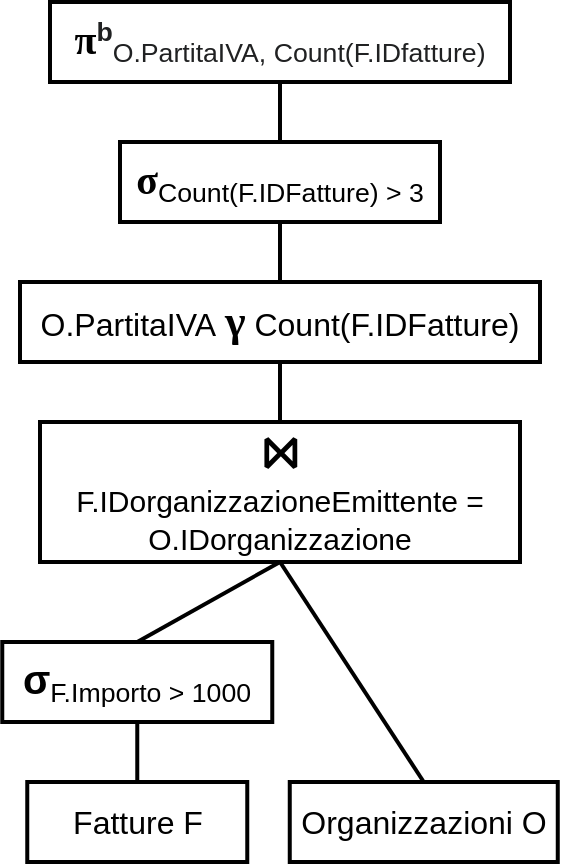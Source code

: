 <mxfile version="14.5.1" type="device"><diagram id="qYFFyWJnaQDcOtRE-jTl" name="Page-1"><mxGraphModel dx="384" dy="508" grid="1" gridSize="10" guides="1" tooltips="1" connect="1" arrows="1" fold="1" page="1" pageScale="1" pageWidth="827" pageHeight="1169" math="0" shadow="0"><root><mxCell id="0"/><mxCell id="1" parent="0"/><mxCell id="PZUl9GHtGtb_qA7qzvV7-1" value="Organizzazioni O" style="text;html=1;fillColor=none;align=center;verticalAlign=middle;whiteSpace=wrap;rounded=0;strokeColor=#000000;strokeWidth=2;fontFamily=Helvetica;fontSize=16;" parent="1" vertex="1"><mxGeometry x="394.88" y="550" width="134" height="40" as="geometry"/></mxCell><mxCell id="PZUl9GHtGtb_qA7qzvV7-2" value="Fatture F" style="text;html=1;fillColor=none;align=center;verticalAlign=middle;whiteSpace=wrap;rounded=0;strokeColor=#000000;strokeWidth=2;fontFamily=Helvetica;fontSize=16;" parent="1" vertex="1"><mxGeometry x="263.63" y="550" width="110" height="40" as="geometry"/></mxCell><mxCell id="PZUl9GHtGtb_qA7qzvV7-4" value="&lt;span style=&quot;text-align: left&quot;&gt;&lt;b&gt;&lt;font style=&quot;font-size: 20px&quot;&gt;σ&lt;/font&gt;&lt;/b&gt;&lt;sub&gt;F.Importo &amp;gt; 1000&lt;/sub&gt;&lt;/span&gt;" style="text;html=1;fillColor=none;align=center;verticalAlign=middle;whiteSpace=wrap;rounded=0;strokeColor=#000000;strokeWidth=2;fontFamily=Helvetica;fontSize=16;" parent="1" vertex="1"><mxGeometry x="251.13" y="480" width="135" height="40" as="geometry"/></mxCell><mxCell id="PZUl9GHtGtb_qA7qzvV7-6" value="" style="endArrow=none;html=1;entryX=0.5;entryY=0;entryDx=0;entryDy=0;exitX=0.5;exitY=1;exitDx=0;exitDy=0;fontFamily=Helvetica;fontSize=16;strokeWidth=2;" parent="1" source="PZUl9GHtGtb_qA7qzvV7-4" target="PZUl9GHtGtb_qA7qzvV7-2" edge="1"><mxGeometry width="50" height="50" relative="1" as="geometry"><mxPoint x="410" y="640" as="sourcePoint"/><mxPoint x="460" y="590" as="targetPoint"/></mxGeometry></mxCell><mxCell id="PZUl9GHtGtb_qA7qzvV7-7" value="&lt;span style=&quot;text-align: left&quot;&gt;&lt;font style=&quot;font-size: 22px&quot;&gt;&lt;b&gt;⨝&lt;/b&gt;&lt;/font&gt;&lt;br&gt;&lt;font style=&quot;font-size: 15px&quot;&gt;F.IDorganizzazioneEmittente = O.IDorganizzazione&lt;/font&gt;&lt;br style=&quot;font-size: 16px&quot;&gt;&lt;/span&gt;" style="text;html=1;fillColor=none;align=center;verticalAlign=middle;whiteSpace=wrap;rounded=0;strokeColor=#000000;strokeWidth=2;fontFamily=Helvetica;fontSize=16;" parent="1" vertex="1"><mxGeometry x="270" y="370" width="240" height="70" as="geometry"/></mxCell><mxCell id="PZUl9GHtGtb_qA7qzvV7-8" value="O.PartitaIVA&amp;nbsp;&lt;b&gt;&lt;font style=&quot;font-size: 22px&quot; face=&quot;Times New Roman&quot;&gt;γ&lt;/font&gt;&lt;/b&gt; Count(F.IDFatture)" style="text;html=1;fillColor=none;align=center;verticalAlign=middle;whiteSpace=wrap;rounded=0;strokeColor=#000000;strokeWidth=2;fontFamily=Helvetica;fontSize=16;" parent="1" vertex="1"><mxGeometry x="260" y="300" width="260" height="40" as="geometry"/></mxCell><mxCell id="PZUl9GHtGtb_qA7qzvV7-9" value="&lt;font face=&quot;Times New Roman&quot; size=&quot;1&quot;&gt;&lt;b style=&quot;font-size: 20px&quot;&gt;π&lt;/b&gt;&lt;/font&gt;&lt;font color=&quot;#202122&quot;&gt;&lt;sup&gt;&lt;b&gt;b&lt;/b&gt;&lt;/sup&gt;&lt;sub&gt;O.PartitaIVA, Count(F.IDfatture)&lt;/sub&gt;&lt;/font&gt;" style="text;html=1;fillColor=none;align=center;verticalAlign=middle;whiteSpace=wrap;rounded=0;strokeColor=#000000;strokeWidth=2;fontFamily=Helvetica;fontSize=16;" parent="1" vertex="1"><mxGeometry x="275" y="160" width="230" height="40" as="geometry"/></mxCell><mxCell id="PZUl9GHtGtb_qA7qzvV7-12" value="" style="endArrow=none;html=1;entryX=0.5;entryY=1;entryDx=0;entryDy=0;exitX=0.5;exitY=0;exitDx=0;exitDy=0;fontFamily=Helvetica;fontSize=16;strokeWidth=2;" parent="1" source="PZUl9GHtGtb_qA7qzvV7-1" target="PZUl9GHtGtb_qA7qzvV7-7" edge="1"><mxGeometry width="50" height="50" relative="1" as="geometry"><mxPoint x="400" y="520" as="sourcePoint"/><mxPoint x="450" y="470" as="targetPoint"/></mxGeometry></mxCell><mxCell id="PZUl9GHtGtb_qA7qzvV7-13" value="" style="endArrow=none;html=1;entryX=0.5;entryY=1;entryDx=0;entryDy=0;exitX=0.5;exitY=0;exitDx=0;exitDy=0;fontFamily=Helvetica;fontSize=16;strokeWidth=2;" parent="1" source="PZUl9GHtGtb_qA7qzvV7-4" target="PZUl9GHtGtb_qA7qzvV7-7" edge="1"><mxGeometry width="50" height="50" relative="1" as="geometry"><mxPoint x="400" y="520" as="sourcePoint"/><mxPoint x="450" y="470" as="targetPoint"/></mxGeometry></mxCell><mxCell id="PZUl9GHtGtb_qA7qzvV7-14" value="" style="endArrow=none;html=1;entryX=0.5;entryY=1;entryDx=0;entryDy=0;exitX=0.5;exitY=0;exitDx=0;exitDy=0;fontFamily=Helvetica;fontSize=16;strokeWidth=2;" parent="1" source="PZUl9GHtGtb_qA7qzvV7-7" target="PZUl9GHtGtb_qA7qzvV7-8" edge="1"><mxGeometry width="50" height="50" relative="1" as="geometry"><mxPoint x="370" y="420" as="sourcePoint"/><mxPoint x="420" y="370" as="targetPoint"/></mxGeometry></mxCell><mxCell id="PZUl9GHtGtb_qA7qzvV7-15" value="&lt;span style=&quot;text-align: left&quot;&gt;&lt;b&gt;&lt;font face=&quot;Times New Roman&quot; style=&quot;font-size: 20px&quot;&gt;σ&lt;/font&gt;&lt;/b&gt;&lt;sub&gt;Count(F.IDFatture) &amp;gt; 3&lt;/sub&gt;&lt;/span&gt;" style="text;html=1;fillColor=none;align=center;verticalAlign=middle;whiteSpace=wrap;rounded=0;strokeColor=#000000;strokeWidth=2;fontFamily=Helvetica;fontSize=16;" parent="1" vertex="1"><mxGeometry x="310" y="230" width="160" height="40" as="geometry"/></mxCell><mxCell id="PZUl9GHtGtb_qA7qzvV7-18" value="" style="endArrow=none;html=1;exitX=0.5;exitY=1;exitDx=0;exitDy=0;entryX=0.5;entryY=0;entryDx=0;entryDy=0;fontFamily=Helvetica;fontSize=16;strokeWidth=2;" parent="1" source="PZUl9GHtGtb_qA7qzvV7-15" target="PZUl9GHtGtb_qA7qzvV7-8" edge="1"><mxGeometry width="50" height="50" relative="1" as="geometry"><mxPoint x="390" y="260" as="sourcePoint"/><mxPoint x="394" y="320" as="targetPoint"/></mxGeometry></mxCell><mxCell id="PZUl9GHtGtb_qA7qzvV7-19" value="" style="endArrow=none;html=1;entryX=0.5;entryY=0;entryDx=0;entryDy=0;exitX=0.5;exitY=1;exitDx=0;exitDy=0;fontFamily=Helvetica;fontSize=16;strokeWidth=2;" parent="1" source="PZUl9GHtGtb_qA7qzvV7-9" target="PZUl9GHtGtb_qA7qzvV7-15" edge="1"><mxGeometry width="50" height="50" relative="1" as="geometry"><mxPoint x="410" y="390" as="sourcePoint"/><mxPoint x="460" y="340" as="targetPoint"/></mxGeometry></mxCell></root></mxGraphModel></diagram></mxfile>